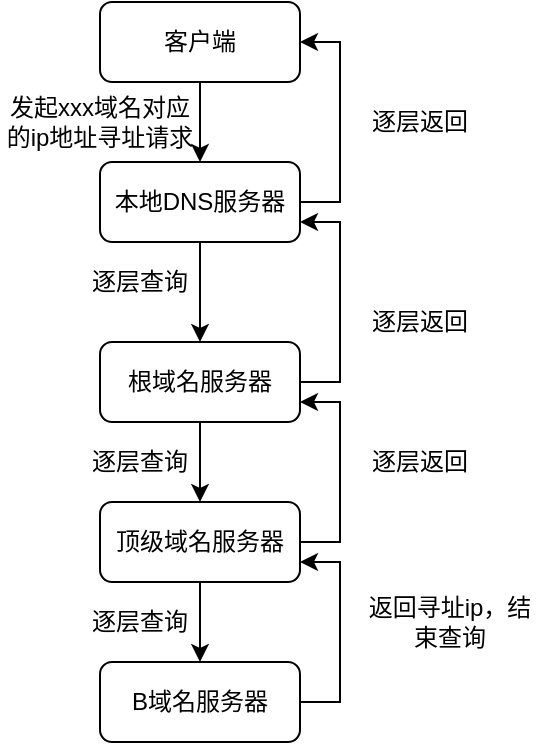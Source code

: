 <mxfile version="13.0.8" type="github">
  <diagram id="RC9avffKnGslfeTPu71o" name="Page-1">
    <mxGraphModel dx="968" dy="667" grid="1" gridSize="10" guides="1" tooltips="1" connect="1" arrows="1" fold="1" page="1" pageScale="1" pageWidth="827" pageHeight="1169" math="0" shadow="0">
      <root>
        <mxCell id="0" />
        <mxCell id="1" parent="0" />
        <mxCell id="nqUM3Sm1_1U_bCqg0LgO-1" value="客户端" style="rounded=1;whiteSpace=wrap;html=1;" parent="1" vertex="1">
          <mxGeometry x="110" y="130" width="100" height="40" as="geometry" />
        </mxCell>
        <mxCell id="aNvzju850t84WLl4p4Ta-6" style="edgeStyle=orthogonalEdgeStyle;rounded=0;orthogonalLoop=1;jettySize=auto;html=1;exitX=0.5;exitY=1;exitDx=0;exitDy=0;entryX=0.5;entryY=0;entryDx=0;entryDy=0;" edge="1" parent="1" source="aNvzju850t84WLl4p4Ta-1" target="aNvzju850t84WLl4p4Ta-3">
          <mxGeometry relative="1" as="geometry" />
        </mxCell>
        <mxCell id="aNvzju850t84WLl4p4Ta-16" style="edgeStyle=orthogonalEdgeStyle;rounded=0;orthogonalLoop=1;jettySize=auto;html=1;exitX=1;exitY=0.5;exitDx=0;exitDy=0;entryX=1;entryY=0.5;entryDx=0;entryDy=0;" edge="1" parent="1" source="aNvzju850t84WLl4p4Ta-1" target="nqUM3Sm1_1U_bCqg0LgO-1">
          <mxGeometry relative="1" as="geometry" />
        </mxCell>
        <mxCell id="aNvzju850t84WLl4p4Ta-1" value="本地DNS服务器" style="rounded=1;whiteSpace=wrap;html=1;" vertex="1" parent="1">
          <mxGeometry x="110" y="210" width="100" height="40" as="geometry" />
        </mxCell>
        <mxCell id="aNvzju850t84WLl4p4Ta-2" value="" style="endArrow=classic;html=1;exitX=0.5;exitY=1;exitDx=0;exitDy=0;entryX=0.5;entryY=0;entryDx=0;entryDy=0;" edge="1" parent="1" source="nqUM3Sm1_1U_bCqg0LgO-1" target="aNvzju850t84WLl4p4Ta-1">
          <mxGeometry width="50" height="50" relative="1" as="geometry">
            <mxPoint x="390" y="370" as="sourcePoint" />
            <mxPoint x="440" y="320" as="targetPoint" />
          </mxGeometry>
        </mxCell>
        <mxCell id="aNvzju850t84WLl4p4Ta-7" style="edgeStyle=orthogonalEdgeStyle;rounded=0;orthogonalLoop=1;jettySize=auto;html=1;exitX=0.5;exitY=1;exitDx=0;exitDy=0;entryX=0.5;entryY=0;entryDx=0;entryDy=0;" edge="1" parent="1" source="aNvzju850t84WLl4p4Ta-3" target="aNvzju850t84WLl4p4Ta-4">
          <mxGeometry relative="1" as="geometry" />
        </mxCell>
        <mxCell id="aNvzju850t84WLl4p4Ta-15" style="edgeStyle=orthogonalEdgeStyle;rounded=0;orthogonalLoop=1;jettySize=auto;html=1;exitX=1;exitY=0.5;exitDx=0;exitDy=0;entryX=1;entryY=0.75;entryDx=0;entryDy=0;" edge="1" parent="1" source="aNvzju850t84WLl4p4Ta-3" target="aNvzju850t84WLl4p4Ta-1">
          <mxGeometry relative="1" as="geometry" />
        </mxCell>
        <mxCell id="aNvzju850t84WLl4p4Ta-3" value="根域名服务器" style="rounded=1;whiteSpace=wrap;html=1;" vertex="1" parent="1">
          <mxGeometry x="110" y="300" width="100" height="40" as="geometry" />
        </mxCell>
        <mxCell id="aNvzju850t84WLl4p4Ta-8" style="edgeStyle=orthogonalEdgeStyle;rounded=0;orthogonalLoop=1;jettySize=auto;html=1;exitX=0.5;exitY=1;exitDx=0;exitDy=0;entryX=0.5;entryY=0;entryDx=0;entryDy=0;" edge="1" parent="1" source="aNvzju850t84WLl4p4Ta-4" target="aNvzju850t84WLl4p4Ta-5">
          <mxGeometry relative="1" as="geometry" />
        </mxCell>
        <mxCell id="aNvzju850t84WLl4p4Ta-14" style="edgeStyle=orthogonalEdgeStyle;rounded=0;orthogonalLoop=1;jettySize=auto;html=1;exitX=1;exitY=0.5;exitDx=0;exitDy=0;entryX=1;entryY=0.75;entryDx=0;entryDy=0;" edge="1" parent="1" source="aNvzju850t84WLl4p4Ta-4" target="aNvzju850t84WLl4p4Ta-3">
          <mxGeometry relative="1" as="geometry" />
        </mxCell>
        <mxCell id="aNvzju850t84WLl4p4Ta-4" value="顶级域名服务器" style="rounded=1;whiteSpace=wrap;html=1;" vertex="1" parent="1">
          <mxGeometry x="110" y="380" width="100" height="40" as="geometry" />
        </mxCell>
        <mxCell id="aNvzju850t84WLl4p4Ta-10" style="edgeStyle=orthogonalEdgeStyle;rounded=0;orthogonalLoop=1;jettySize=auto;html=1;exitX=1;exitY=0.5;exitDx=0;exitDy=0;entryX=1;entryY=0.75;entryDx=0;entryDy=0;" edge="1" parent="1" source="aNvzju850t84WLl4p4Ta-5" target="aNvzju850t84WLl4p4Ta-4">
          <mxGeometry relative="1" as="geometry" />
        </mxCell>
        <mxCell id="aNvzju850t84WLl4p4Ta-5" value="B域名服务器" style="rounded=1;whiteSpace=wrap;html=1;" vertex="1" parent="1">
          <mxGeometry x="110" y="460" width="100" height="40" as="geometry" />
        </mxCell>
        <mxCell id="aNvzju850t84WLl4p4Ta-9" value="发起xxx域名对应的ip地址寻址请求" style="text;html=1;strokeColor=none;fillColor=none;align=center;verticalAlign=middle;whiteSpace=wrap;rounded=0;" vertex="1" parent="1">
          <mxGeometry x="60" y="180" width="100" height="20" as="geometry" />
        </mxCell>
        <mxCell id="aNvzju850t84WLl4p4Ta-11" value="返回寻址ip，结束查询" style="text;html=1;strokeColor=none;fillColor=none;align=center;verticalAlign=middle;whiteSpace=wrap;rounded=0;" vertex="1" parent="1">
          <mxGeometry x="240" y="430" width="90" height="20" as="geometry" />
        </mxCell>
        <mxCell id="aNvzju850t84WLl4p4Ta-17" value="逐层查询" style="text;html=1;strokeColor=none;fillColor=none;align=center;verticalAlign=middle;whiteSpace=wrap;rounded=0;" vertex="1" parent="1">
          <mxGeometry x="100" y="260" width="60" height="20" as="geometry" />
        </mxCell>
        <mxCell id="aNvzju850t84WLl4p4Ta-18" value="逐层查询" style="text;html=1;strokeColor=none;fillColor=none;align=center;verticalAlign=middle;whiteSpace=wrap;rounded=0;" vertex="1" parent="1">
          <mxGeometry x="100" y="430" width="60" height="20" as="geometry" />
        </mxCell>
        <mxCell id="aNvzju850t84WLl4p4Ta-19" value="逐层查询" style="text;html=1;strokeColor=none;fillColor=none;align=center;verticalAlign=middle;whiteSpace=wrap;rounded=0;" vertex="1" parent="1">
          <mxGeometry x="100" y="350" width="60" height="20" as="geometry" />
        </mxCell>
        <mxCell id="aNvzju850t84WLl4p4Ta-20" value="逐层返回" style="text;html=1;strokeColor=none;fillColor=none;align=center;verticalAlign=middle;whiteSpace=wrap;rounded=0;" vertex="1" parent="1">
          <mxGeometry x="240" y="350" width="60" height="20" as="geometry" />
        </mxCell>
        <mxCell id="aNvzju850t84WLl4p4Ta-21" value="逐层返回" style="text;html=1;strokeColor=none;fillColor=none;align=center;verticalAlign=middle;whiteSpace=wrap;rounded=0;" vertex="1" parent="1">
          <mxGeometry x="240" y="280" width="60" height="20" as="geometry" />
        </mxCell>
        <mxCell id="aNvzju850t84WLl4p4Ta-22" value="逐层返回" style="text;html=1;strokeColor=none;fillColor=none;align=center;verticalAlign=middle;whiteSpace=wrap;rounded=0;" vertex="1" parent="1">
          <mxGeometry x="240" y="180" width="60" height="20" as="geometry" />
        </mxCell>
      </root>
    </mxGraphModel>
  </diagram>
</mxfile>
